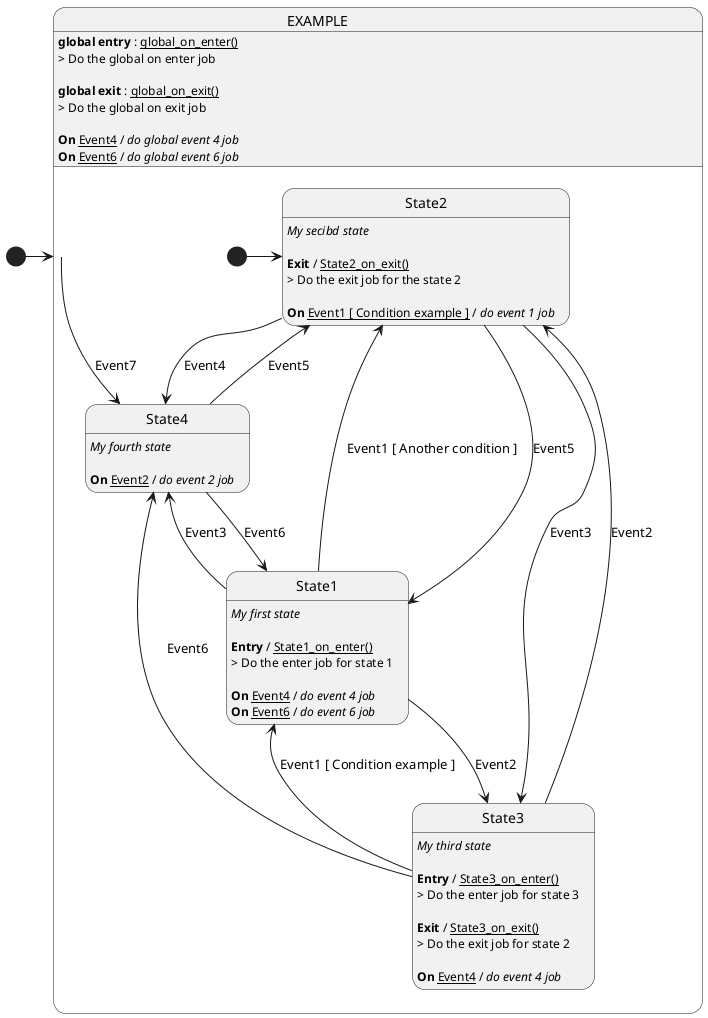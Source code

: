 
@startuml

[*] -> EXAMPLE
state EXAMPLE{
EXAMPLE : **global entry** : __global_on_enter()__
EXAMPLE : > Do the global on enter job\n
EXAMPLE : **global exit** : __global_on_exit()__
EXAMPLE : > Do the global on exit job\n
EXAMPLE --> State4 : Event7

EXAMPLE : **On** __Event4__ / //do global event 4 job//

EXAMPLE : **On** __Event6__ / //do global event 6 job//



[*] -> State2

State1 : //My first state//\n
State1 : **Entry** / __State1_on_enter()__
State1 : > Do the enter job for state 1\n
State1 --> State2 : Event1 [ Another condition ]

State1 --> State3 : Event2

State1 --> State4 : Event3

State1 : **On** __Event4__ / //do event 4 job//

State1 : **On** __Event6__ / //do event 6 job//



State2 : //My secibd state//\n
State2 : **Exit** / __State2_on_exit()__
State2 : > Do the exit job for the state 2\n
State2 --> State3 : Event3

State2 --> State4 : Event4

State2 --> State1 : Event5

State2 : **On** __Event1 [ Condition example ]__ / //do event 1 job//



State3 : //My third state//\n
State3 : **Entry** / __State3_on_enter()__
State3 : > Do the enter job for state 3\n
State3 : **Exit** / __State3_on_exit()__
State3 : > Do the exit job for state 2\n
State3 --> State4 : Event6

State3 --> State2 : Event2

State3 --> State1 : Event1 [ Condition example ]

State3 : **On** __Event4__ / //do event 4 job//



State4 : //My fourth state//\n
State4 --> State1 : Event6

State4 --> State2 : Event5

State4 : **On** __Event2__ / //do event 2 job//


}

@enduml
